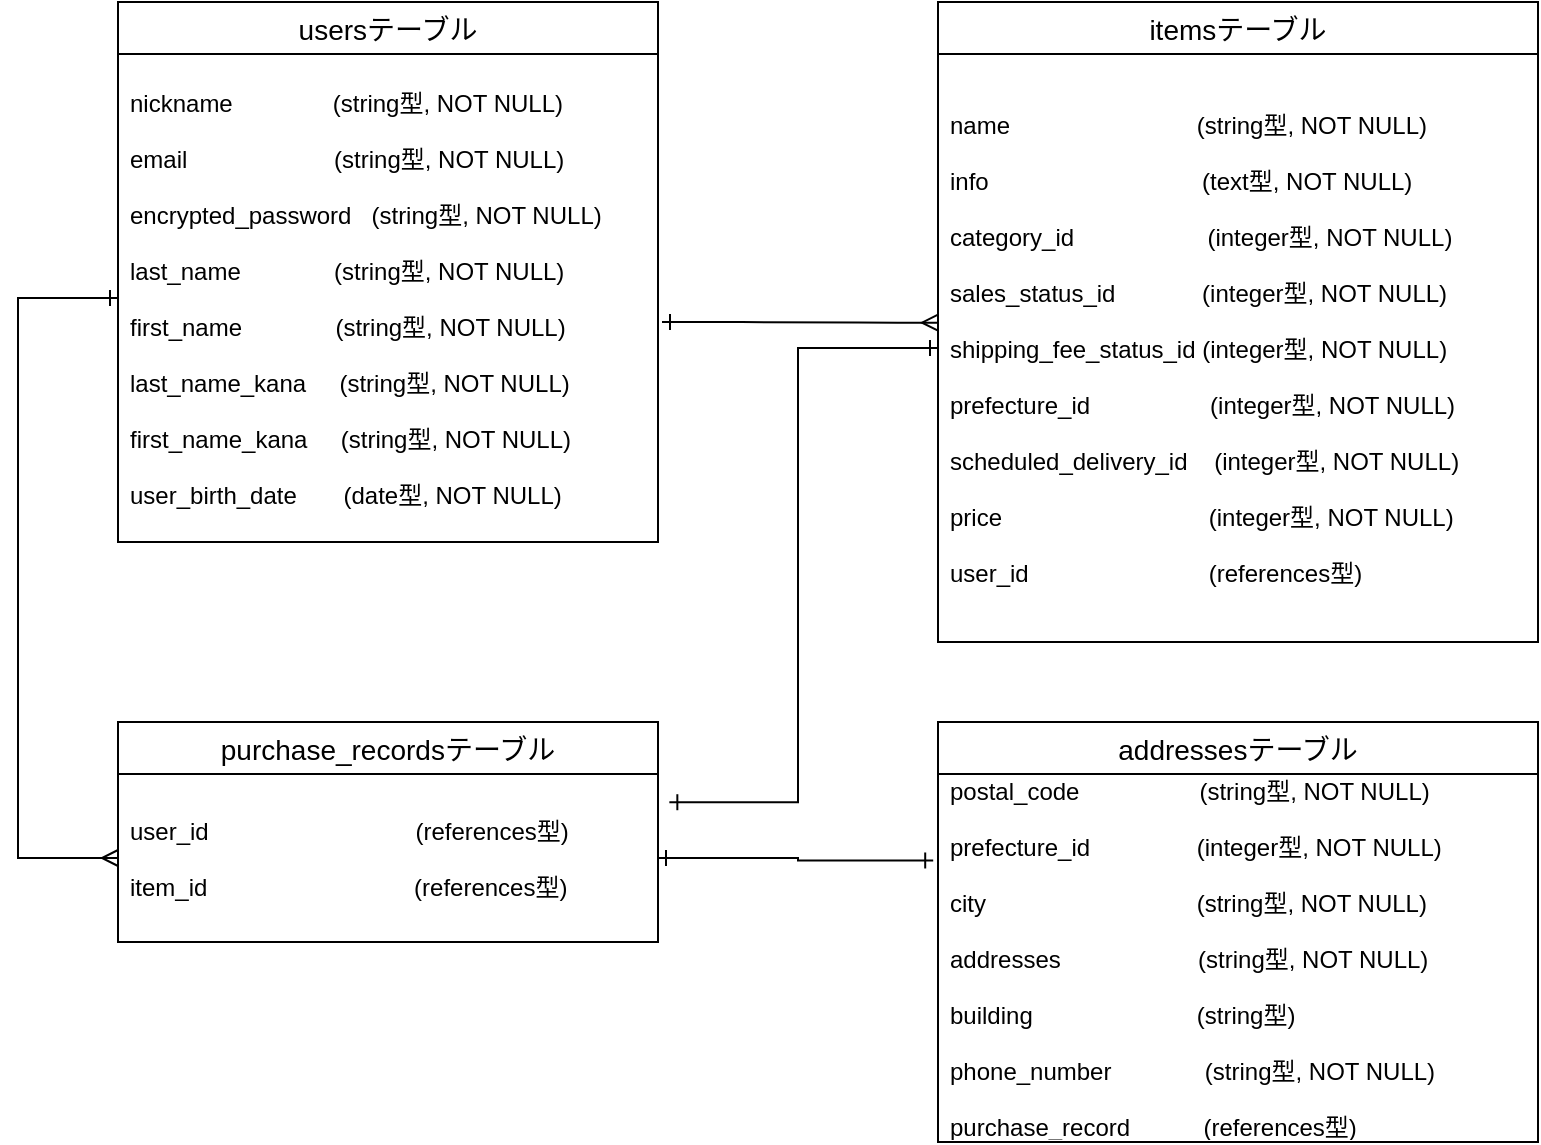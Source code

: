 <mxfile version="13.10.0" type="embed">
    <diagram id="AQcEZuvV2m0JnM66fpUi" name="ページ1">
        <mxGraphModel dx="734" dy="287" grid="1" gridSize="10" guides="1" tooltips="1" connect="1" arrows="1" fold="1" page="1" pageScale="1" pageWidth="850" pageHeight="1100" math="0" shadow="0">
            <root>
                <mxCell id="0"/>
                <mxCell id="1" parent="0"/>
                <mxCell id="16" value="usersテーブル" style="swimlane;fontStyle=0;childLayout=stackLayout;horizontal=1;startSize=26;horizontalStack=0;resizeParent=1;resizeParentMax=0;resizeLast=0;collapsible=1;marginBottom=0;align=center;fontSize=14;" parent="1" vertex="1">
                    <mxGeometry x="95" y="50" width="270" height="270" as="geometry"/>
                </mxCell>
                <mxCell id="19" value="nickname               (string型, NOT NULL)&#10;&#10;email                      (string型, NOT NULL)&#10;&#10;encrypted_password   (string型, NOT NULL)&#10;&#10;last_name              (string型, NOT NULL)&#10;&#10;first_name              (string型, NOT NULL)&#10;&#10;last_name_kana     (string型, NOT NULL)&#10;&#10;first_name_kana     (string型, NOT NULL)&#10;&#10;user_birth_date       (date型, NOT NULL)" style="text;strokeColor=none;fillColor=none;spacingLeft=4;spacingRight=4;overflow=hidden;rotatable=0;points=[[0,0.5],[1,0.5]];portConstraint=eastwest;fontSize=12;verticalAlign=middle;fontFamily=Helvetica;" parent="16" vertex="1">
                    <mxGeometry y="26" width="270" height="244" as="geometry"/>
                </mxCell>
                <mxCell id="22" value="purchase_recordsテーブル" style="swimlane;fontStyle=0;childLayout=stackLayout;horizontal=1;startSize=26;horizontalStack=0;resizeParent=1;resizeParentMax=0;resizeLast=0;collapsible=1;marginBottom=0;align=center;fontSize=14;" parent="1" vertex="1">
                    <mxGeometry x="95" y="410" width="270" height="110" as="geometry"/>
                </mxCell>
                <mxCell id="23" value="user_id                               (references型)&#10;&#10;item_id                               (references型)" style="text;strokeColor=none;fillColor=none;spacingLeft=4;spacingRight=4;overflow=hidden;rotatable=0;points=[[0,0.5],[1,0.5]];portConstraint=eastwest;fontSize=12;verticalAlign=middle;fontFamily=Helvetica;" parent="22" vertex="1">
                    <mxGeometry y="26" width="270" height="84" as="geometry"/>
                </mxCell>
                <mxCell id="24" value="itemsテーブル" style="swimlane;fontStyle=0;childLayout=stackLayout;horizontal=1;startSize=26;horizontalStack=0;resizeParent=1;resizeParentMax=0;resizeLast=0;collapsible=1;marginBottom=0;align=center;fontSize=14;" parent="1" vertex="1">
                    <mxGeometry x="505" y="50" width="300" height="320" as="geometry"/>
                </mxCell>
                <mxCell id="25" value="name                            (string型, NOT NULL)&#10;&#10;info                                (text型, NOT NULL)&#10;&#10;category_id                    (integer型, NOT NULL)&#10;&#10;sales_status_id             (integer型, NOT NULL)&#10;&#10;shipping_fee_status_id (integer型, NOT NULL)&#10;&#10;prefecture_id                  (integer型, NOT NULL)&#10;&#10;scheduled_delivery_id    (integer型, NOT NULL)&#10;&#10;price                               (integer型, NOT NULL)&#10;&#10;user_id                           (references型)" style="text;strokeColor=none;fillColor=none;spacingLeft=4;spacingRight=4;overflow=hidden;rotatable=0;points=[[0,0.5],[1,0.5]];portConstraint=eastwest;fontSize=12;verticalAlign=middle;fontFamily=Helvetica;" parent="24" vertex="1">
                    <mxGeometry y="26" width="300" height="294" as="geometry"/>
                </mxCell>
                <mxCell id="30" value="" style="edgeStyle=entityRelationEdgeStyle;fontSize=12;html=1;endArrow=ERmany;entryX=0;entryY=0.457;entryDx=0;entryDy=0;entryPerimeter=0;strokeWidth=1;endFill=0;startArrow=ERone;startFill=0;jumpSize=6;shadow=0;" parent="1" target="25" edge="1">
                    <mxGeometry width="100" height="100" relative="1" as="geometry">
                        <mxPoint x="367" y="210" as="sourcePoint"/>
                        <mxPoint x="515" y="110" as="targetPoint"/>
                    </mxGeometry>
                </mxCell>
                <mxCell id="31" value="addressesテーブル" style="swimlane;fontStyle=0;childLayout=stackLayout;horizontal=1;startSize=26;horizontalStack=0;resizeParent=1;resizeParentMax=0;resizeLast=0;collapsible=1;marginBottom=0;align=center;fontSize=14;" parent="1" vertex="1">
                    <mxGeometry x="505" y="410" width="300" height="210" as="geometry"/>
                </mxCell>
                <mxCell id="32" value="postal_code                  (string型, NOT NULL)&#10;&#10;prefecture_id                (integer型, NOT NULL)&#10;&#10;city 　                           (string型, NOT NULL)&#10;&#10;addresses               　  (string型, NOT NULL)&#10;&#10;building                  　   (string型)&#10;&#10;phone_number              (string型, NOT NULL)&#10;&#10;purchase_record           (references型)" style="text;strokeColor=none;fillColor=none;spacingLeft=4;spacingRight=4;overflow=hidden;rotatable=0;points=[[0,0.5],[1,0.5]];portConstraint=eastwest;fontSize=12;verticalAlign=middle;fontFamily=Helvetica;" parent="31" vertex="1">
                    <mxGeometry y="26" width="300" height="184" as="geometry"/>
                </mxCell>
                <mxCell id="35" style="edgeStyle=orthogonalEdgeStyle;rounded=0;orthogonalLoop=1;jettySize=auto;html=1;entryX=0;entryY=0.5;entryDx=0;entryDy=0;startArrow=ERone;startFill=0;endArrow=ERmany;endFill=0;" parent="1" source="19" target="23" edge="1">
                    <mxGeometry relative="1" as="geometry">
                        <Array as="points">
                            <mxPoint x="45" y="198"/>
                            <mxPoint x="45" y="478"/>
                        </Array>
                    </mxGeometry>
                </mxCell>
                <mxCell id="36" style="edgeStyle=orthogonalEdgeStyle;rounded=0;orthogonalLoop=1;jettySize=auto;html=1;startArrow=ERone;startFill=0;endArrow=ERone;endFill=0;entryX=1.021;entryY=0.168;entryDx=0;entryDy=0;entryPerimeter=0;" parent="1" source="25" target="23" edge="1">
                    <mxGeometry relative="1" as="geometry">
                        <mxPoint x="400" y="460" as="targetPoint"/>
                    </mxGeometry>
                </mxCell>
                <mxCell id="40" style="edgeStyle=orthogonalEdgeStyle;rounded=0;orthogonalLoop=1;jettySize=auto;html=1;startArrow=ERone;startFill=0;endArrow=ERone;endFill=0;entryX=-0.008;entryY=0.235;entryDx=0;entryDy=0;entryPerimeter=0;" parent="1" source="23" target="32" edge="1">
                    <mxGeometry relative="1" as="geometry">
                        <mxPoint x="480" y="478" as="targetPoint"/>
                    </mxGeometry>
                </mxCell>
            </root>
        </mxGraphModel>
    </diagram>
</mxfile>
